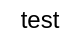 <mxfile version="11.3.1" type="github" pages="1"><diagram id="HTIPdpPqjKyg1Vq-FC9z" name="Page-1"><mxGraphModel dx="932" dy="569" grid="1" gridSize="10" guides="1" tooltips="1" connect="1" arrows="1" fold="1" page="1" pageScale="1" pageWidth="827" pageHeight="1169" math="0" shadow="0"><root><mxCell id="0"/><mxCell id="1" parent="0"/><mxCell id="y5_C1SvVSfKtPAoG0gTQ-1" value="test&lt;br&gt;" style="text;html=1;strokeColor=none;fillColor=none;align=center;verticalAlign=middle;whiteSpace=wrap;rounded=0;" vertex="1" parent="1"><mxGeometry x="280" y="210" width="40" height="20" as="geometry"/></mxCell></root></mxGraphModel></diagram></mxfile>